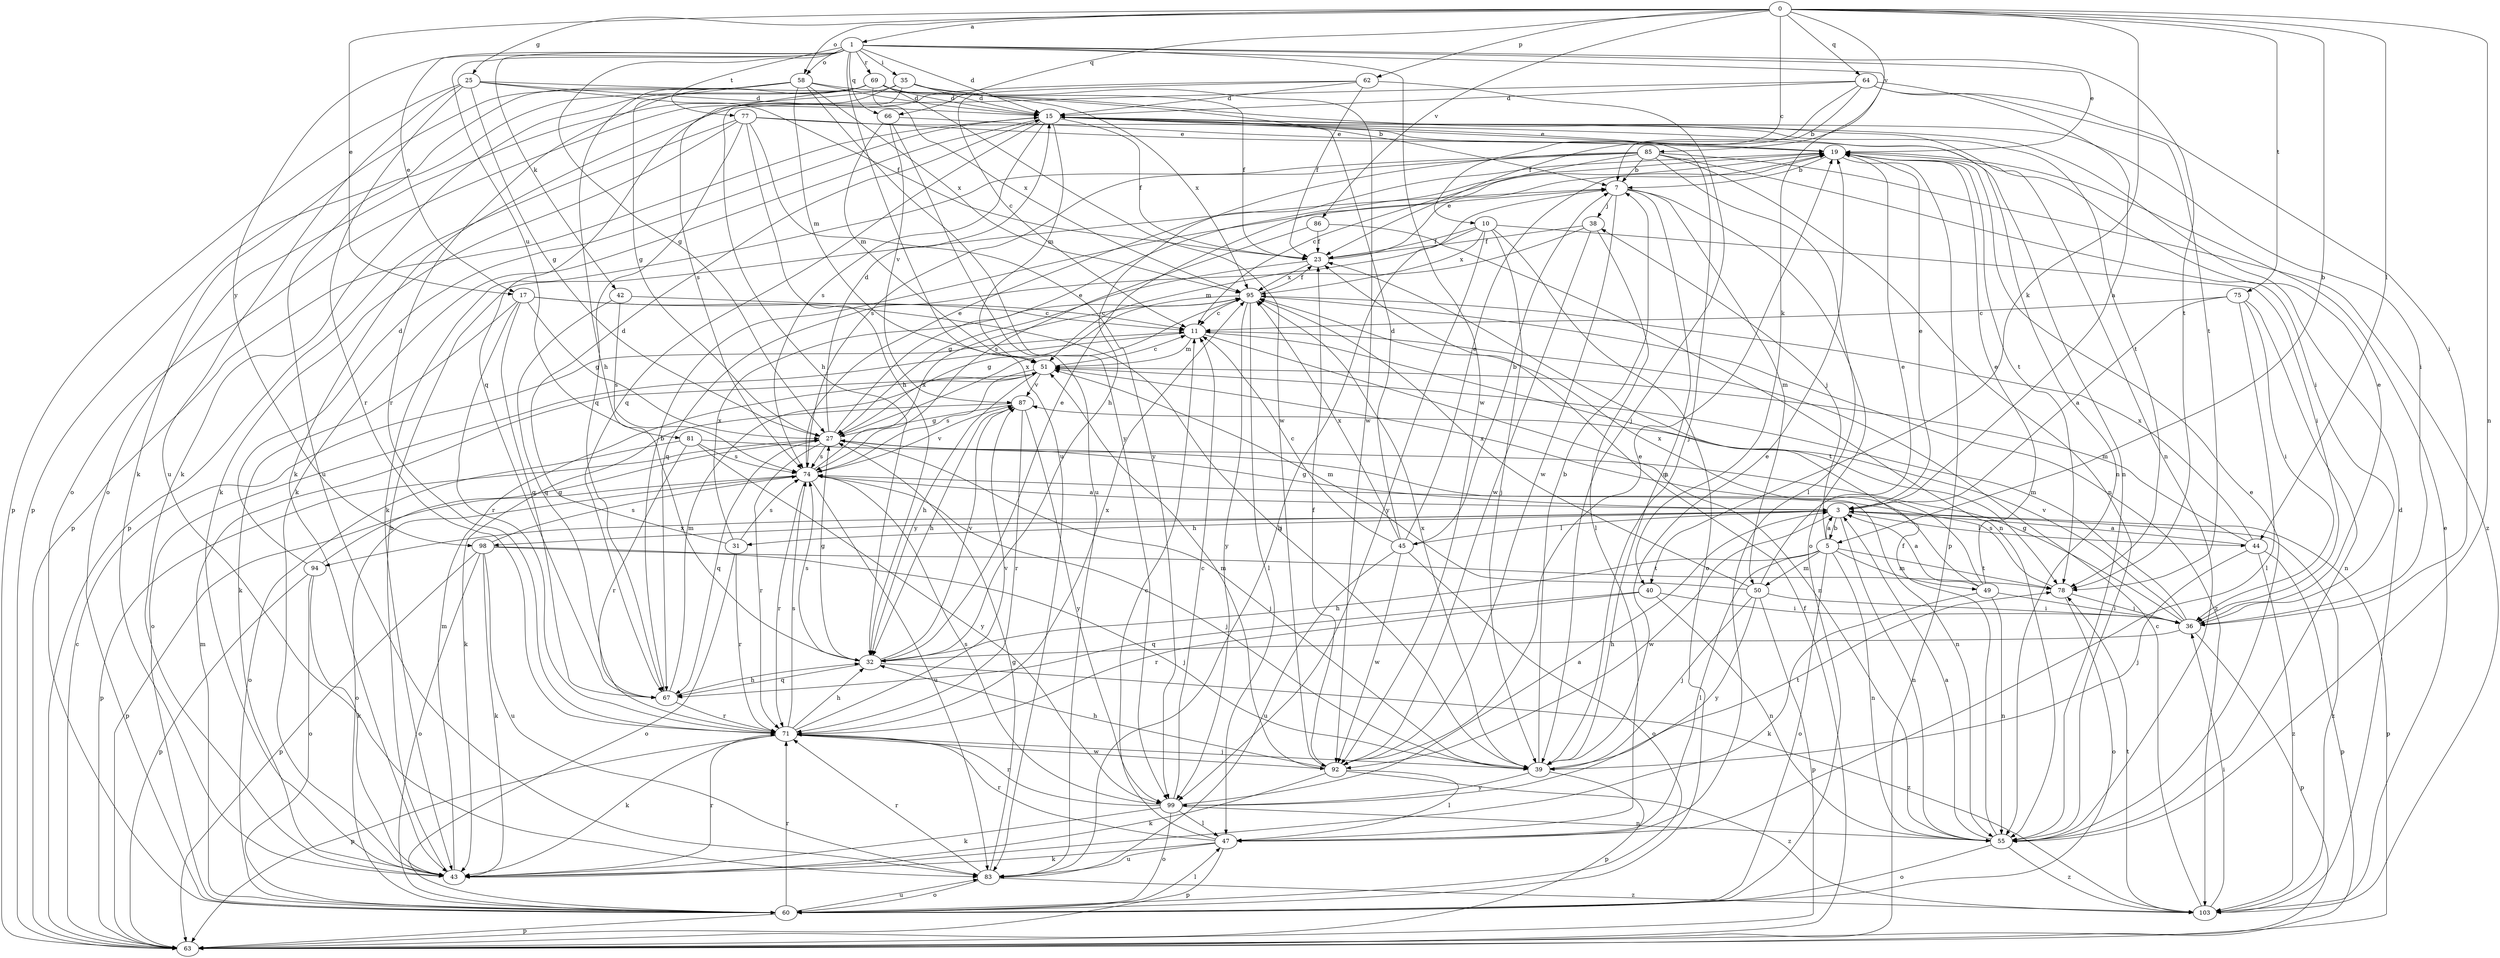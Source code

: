 strict digraph  {
0;
1;
3;
5;
7;
10;
11;
15;
17;
19;
23;
25;
27;
31;
32;
35;
36;
38;
39;
40;
42;
43;
44;
45;
47;
49;
50;
51;
55;
58;
60;
62;
63;
64;
66;
67;
69;
71;
74;
75;
77;
78;
81;
83;
85;
86;
87;
92;
94;
95;
98;
99;
103;
0 -> 1  [label=a];
0 -> 5  [label=b];
0 -> 10  [label=c];
0 -> 17  [label=e];
0 -> 25  [label=g];
0 -> 40  [label=k];
0 -> 44  [label=l];
0 -> 55  [label=n];
0 -> 58  [label=o];
0 -> 62  [label=p];
0 -> 64  [label=q];
0 -> 66  [label=q];
0 -> 75  [label=t];
0 -> 85  [label=v];
0 -> 86  [label=v];
1 -> 15  [label=d];
1 -> 17  [label=e];
1 -> 19  [label=e];
1 -> 27  [label=g];
1 -> 35  [label=i];
1 -> 40  [label=k];
1 -> 42  [label=k];
1 -> 58  [label=o];
1 -> 66  [label=q];
1 -> 69  [label=r];
1 -> 77  [label=t];
1 -> 78  [label=t];
1 -> 81  [label=u];
1 -> 83  [label=u];
1 -> 92  [label=w];
1 -> 98  [label=y];
3 -> 5  [label=b];
3 -> 19  [label=e];
3 -> 27  [label=g];
3 -> 31  [label=h];
3 -> 44  [label=l];
3 -> 45  [label=l];
3 -> 55  [label=n];
3 -> 63  [label=p];
3 -> 92  [label=w];
3 -> 94  [label=x];
3 -> 98  [label=y];
3 -> 103  [label=z];
5 -> 3  [label=a];
5 -> 32  [label=h];
5 -> 38  [label=j];
5 -> 47  [label=l];
5 -> 49  [label=m];
5 -> 50  [label=m];
5 -> 55  [label=n];
5 -> 60  [label=o];
5 -> 78  [label=t];
7 -> 38  [label=j];
7 -> 39  [label=j];
7 -> 50  [label=m];
7 -> 60  [label=o];
7 -> 92  [label=w];
10 -> 23  [label=f];
10 -> 36  [label=i];
10 -> 39  [label=j];
10 -> 51  [label=m];
10 -> 60  [label=o];
10 -> 95  [label=x];
10 -> 99  [label=y];
11 -> 51  [label=m];
11 -> 55  [label=n];
11 -> 60  [label=o];
11 -> 78  [label=t];
15 -> 19  [label=e];
15 -> 23  [label=f];
15 -> 36  [label=i];
15 -> 39  [label=j];
15 -> 43  [label=k];
15 -> 51  [label=m];
15 -> 55  [label=n];
15 -> 63  [label=p];
15 -> 67  [label=q];
15 -> 74  [label=s];
15 -> 78  [label=t];
17 -> 11  [label=c];
17 -> 27  [label=g];
17 -> 39  [label=j];
17 -> 43  [label=k];
17 -> 67  [label=q];
17 -> 71  [label=r];
19 -> 7  [label=b];
19 -> 63  [label=p];
19 -> 78  [label=t];
23 -> 19  [label=e];
23 -> 27  [label=g];
23 -> 95  [label=x];
25 -> 15  [label=d];
25 -> 23  [label=f];
25 -> 27  [label=g];
25 -> 55  [label=n];
25 -> 63  [label=p];
25 -> 71  [label=r];
25 -> 83  [label=u];
27 -> 15  [label=d];
27 -> 19  [label=e];
27 -> 39  [label=j];
27 -> 63  [label=p];
27 -> 67  [label=q];
27 -> 71  [label=r];
27 -> 74  [label=s];
27 -> 95  [label=x];
31 -> 15  [label=d];
31 -> 60  [label=o];
31 -> 71  [label=r];
31 -> 74  [label=s];
31 -> 95  [label=x];
32 -> 19  [label=e];
32 -> 27  [label=g];
32 -> 67  [label=q];
32 -> 74  [label=s];
32 -> 87  [label=v];
32 -> 103  [label=z];
35 -> 15  [label=d];
35 -> 32  [label=h];
35 -> 60  [label=o];
35 -> 67  [label=q];
35 -> 92  [label=w];
35 -> 95  [label=x];
36 -> 19  [label=e];
36 -> 27  [label=g];
36 -> 32  [label=h];
36 -> 51  [label=m];
36 -> 63  [label=p];
36 -> 87  [label=v];
38 -> 23  [label=f];
38 -> 47  [label=l];
38 -> 67  [label=q];
38 -> 92  [label=w];
39 -> 7  [label=b];
39 -> 19  [label=e];
39 -> 63  [label=p];
39 -> 78  [label=t];
39 -> 95  [label=x];
39 -> 99  [label=y];
40 -> 36  [label=i];
40 -> 55  [label=n];
40 -> 67  [label=q];
40 -> 71  [label=r];
42 -> 11  [label=c];
42 -> 67  [label=q];
42 -> 74  [label=s];
43 -> 7  [label=b];
43 -> 51  [label=m];
43 -> 71  [label=r];
44 -> 3  [label=a];
44 -> 39  [label=j];
44 -> 51  [label=m];
44 -> 63  [label=p];
44 -> 95  [label=x];
44 -> 103  [label=z];
45 -> 7  [label=b];
45 -> 11  [label=c];
45 -> 15  [label=d];
45 -> 19  [label=e];
45 -> 60  [label=o];
45 -> 83  [label=u];
45 -> 92  [label=w];
45 -> 95  [label=x];
47 -> 11  [label=c];
47 -> 43  [label=k];
47 -> 63  [label=p];
47 -> 71  [label=r];
47 -> 83  [label=u];
49 -> 3  [label=a];
49 -> 19  [label=e];
49 -> 36  [label=i];
49 -> 43  [label=k];
49 -> 51  [label=m];
49 -> 55  [label=n];
49 -> 95  [label=x];
50 -> 19  [label=e];
50 -> 36  [label=i];
50 -> 39  [label=j];
50 -> 51  [label=m];
50 -> 63  [label=p];
50 -> 95  [label=x];
50 -> 99  [label=y];
51 -> 11  [label=c];
51 -> 32  [label=h];
51 -> 74  [label=s];
51 -> 87  [label=v];
55 -> 3  [label=a];
55 -> 19  [label=e];
55 -> 23  [label=f];
55 -> 60  [label=o];
55 -> 103  [label=z];
58 -> 7  [label=b];
58 -> 15  [label=d];
58 -> 27  [label=g];
58 -> 32  [label=h];
58 -> 43  [label=k];
58 -> 51  [label=m];
58 -> 83  [label=u];
58 -> 95  [label=x];
58 -> 99  [label=y];
60 -> 47  [label=l];
60 -> 51  [label=m];
60 -> 63  [label=p];
60 -> 71  [label=r];
60 -> 83  [label=u];
62 -> 11  [label=c];
62 -> 15  [label=d];
62 -> 23  [label=f];
62 -> 39  [label=j];
62 -> 60  [label=o];
63 -> 11  [label=c];
63 -> 23  [label=f];
64 -> 3  [label=a];
64 -> 7  [label=b];
64 -> 15  [label=d];
64 -> 23  [label=f];
64 -> 36  [label=i];
64 -> 43  [label=k];
64 -> 78  [label=t];
66 -> 19  [label=e];
66 -> 51  [label=m];
66 -> 83  [label=u];
66 -> 87  [label=v];
67 -> 7  [label=b];
67 -> 32  [label=h];
67 -> 51  [label=m];
67 -> 71  [label=r];
69 -> 15  [label=d];
69 -> 23  [label=f];
69 -> 43  [label=k];
69 -> 63  [label=p];
69 -> 71  [label=r];
69 -> 74  [label=s];
69 -> 92  [label=w];
69 -> 95  [label=x];
71 -> 32  [label=h];
71 -> 39  [label=j];
71 -> 43  [label=k];
71 -> 63  [label=p];
71 -> 74  [label=s];
71 -> 87  [label=v];
71 -> 92  [label=w];
71 -> 95  [label=x];
74 -> 3  [label=a];
74 -> 19  [label=e];
74 -> 39  [label=j];
74 -> 60  [label=o];
74 -> 63  [label=p];
74 -> 71  [label=r];
74 -> 83  [label=u];
74 -> 87  [label=v];
74 -> 95  [label=x];
75 -> 3  [label=a];
75 -> 11  [label=c];
75 -> 36  [label=i];
75 -> 47  [label=l];
75 -> 55  [label=n];
77 -> 19  [label=e];
77 -> 32  [label=h];
77 -> 43  [label=k];
77 -> 55  [label=n];
77 -> 63  [label=p];
77 -> 67  [label=q];
77 -> 99  [label=y];
78 -> 36  [label=i];
78 -> 60  [label=o];
78 -> 74  [label=s];
81 -> 55  [label=n];
81 -> 60  [label=o];
81 -> 71  [label=r];
81 -> 74  [label=s];
81 -> 99  [label=y];
83 -> 7  [label=b];
83 -> 27  [label=g];
83 -> 60  [label=o];
83 -> 71  [label=r];
83 -> 103  [label=z];
85 -> 7  [label=b];
85 -> 11  [label=c];
85 -> 32  [label=h];
85 -> 36  [label=i];
85 -> 43  [label=k];
85 -> 47  [label=l];
85 -> 55  [label=n];
85 -> 74  [label=s];
85 -> 103  [label=z];
86 -> 23  [label=f];
86 -> 55  [label=n];
86 -> 74  [label=s];
87 -> 27  [label=g];
87 -> 32  [label=h];
87 -> 43  [label=k];
87 -> 71  [label=r];
87 -> 99  [label=y];
92 -> 19  [label=e];
92 -> 23  [label=f];
92 -> 32  [label=h];
92 -> 43  [label=k];
92 -> 47  [label=l];
92 -> 51  [label=m];
92 -> 103  [label=z];
94 -> 15  [label=d];
94 -> 27  [label=g];
94 -> 43  [label=k];
94 -> 60  [label=o];
94 -> 63  [label=p];
95 -> 11  [label=c];
95 -> 23  [label=f];
95 -> 27  [label=g];
95 -> 47  [label=l];
95 -> 99  [label=y];
95 -> 103  [label=z];
98 -> 39  [label=j];
98 -> 43  [label=k];
98 -> 60  [label=o];
98 -> 63  [label=p];
98 -> 74  [label=s];
98 -> 78  [label=t];
98 -> 83  [label=u];
99 -> 3  [label=a];
99 -> 11  [label=c];
99 -> 43  [label=k];
99 -> 47  [label=l];
99 -> 55  [label=n];
99 -> 60  [label=o];
99 -> 71  [label=r];
99 -> 74  [label=s];
103 -> 11  [label=c];
103 -> 15  [label=d];
103 -> 19  [label=e];
103 -> 36  [label=i];
103 -> 78  [label=t];
}
